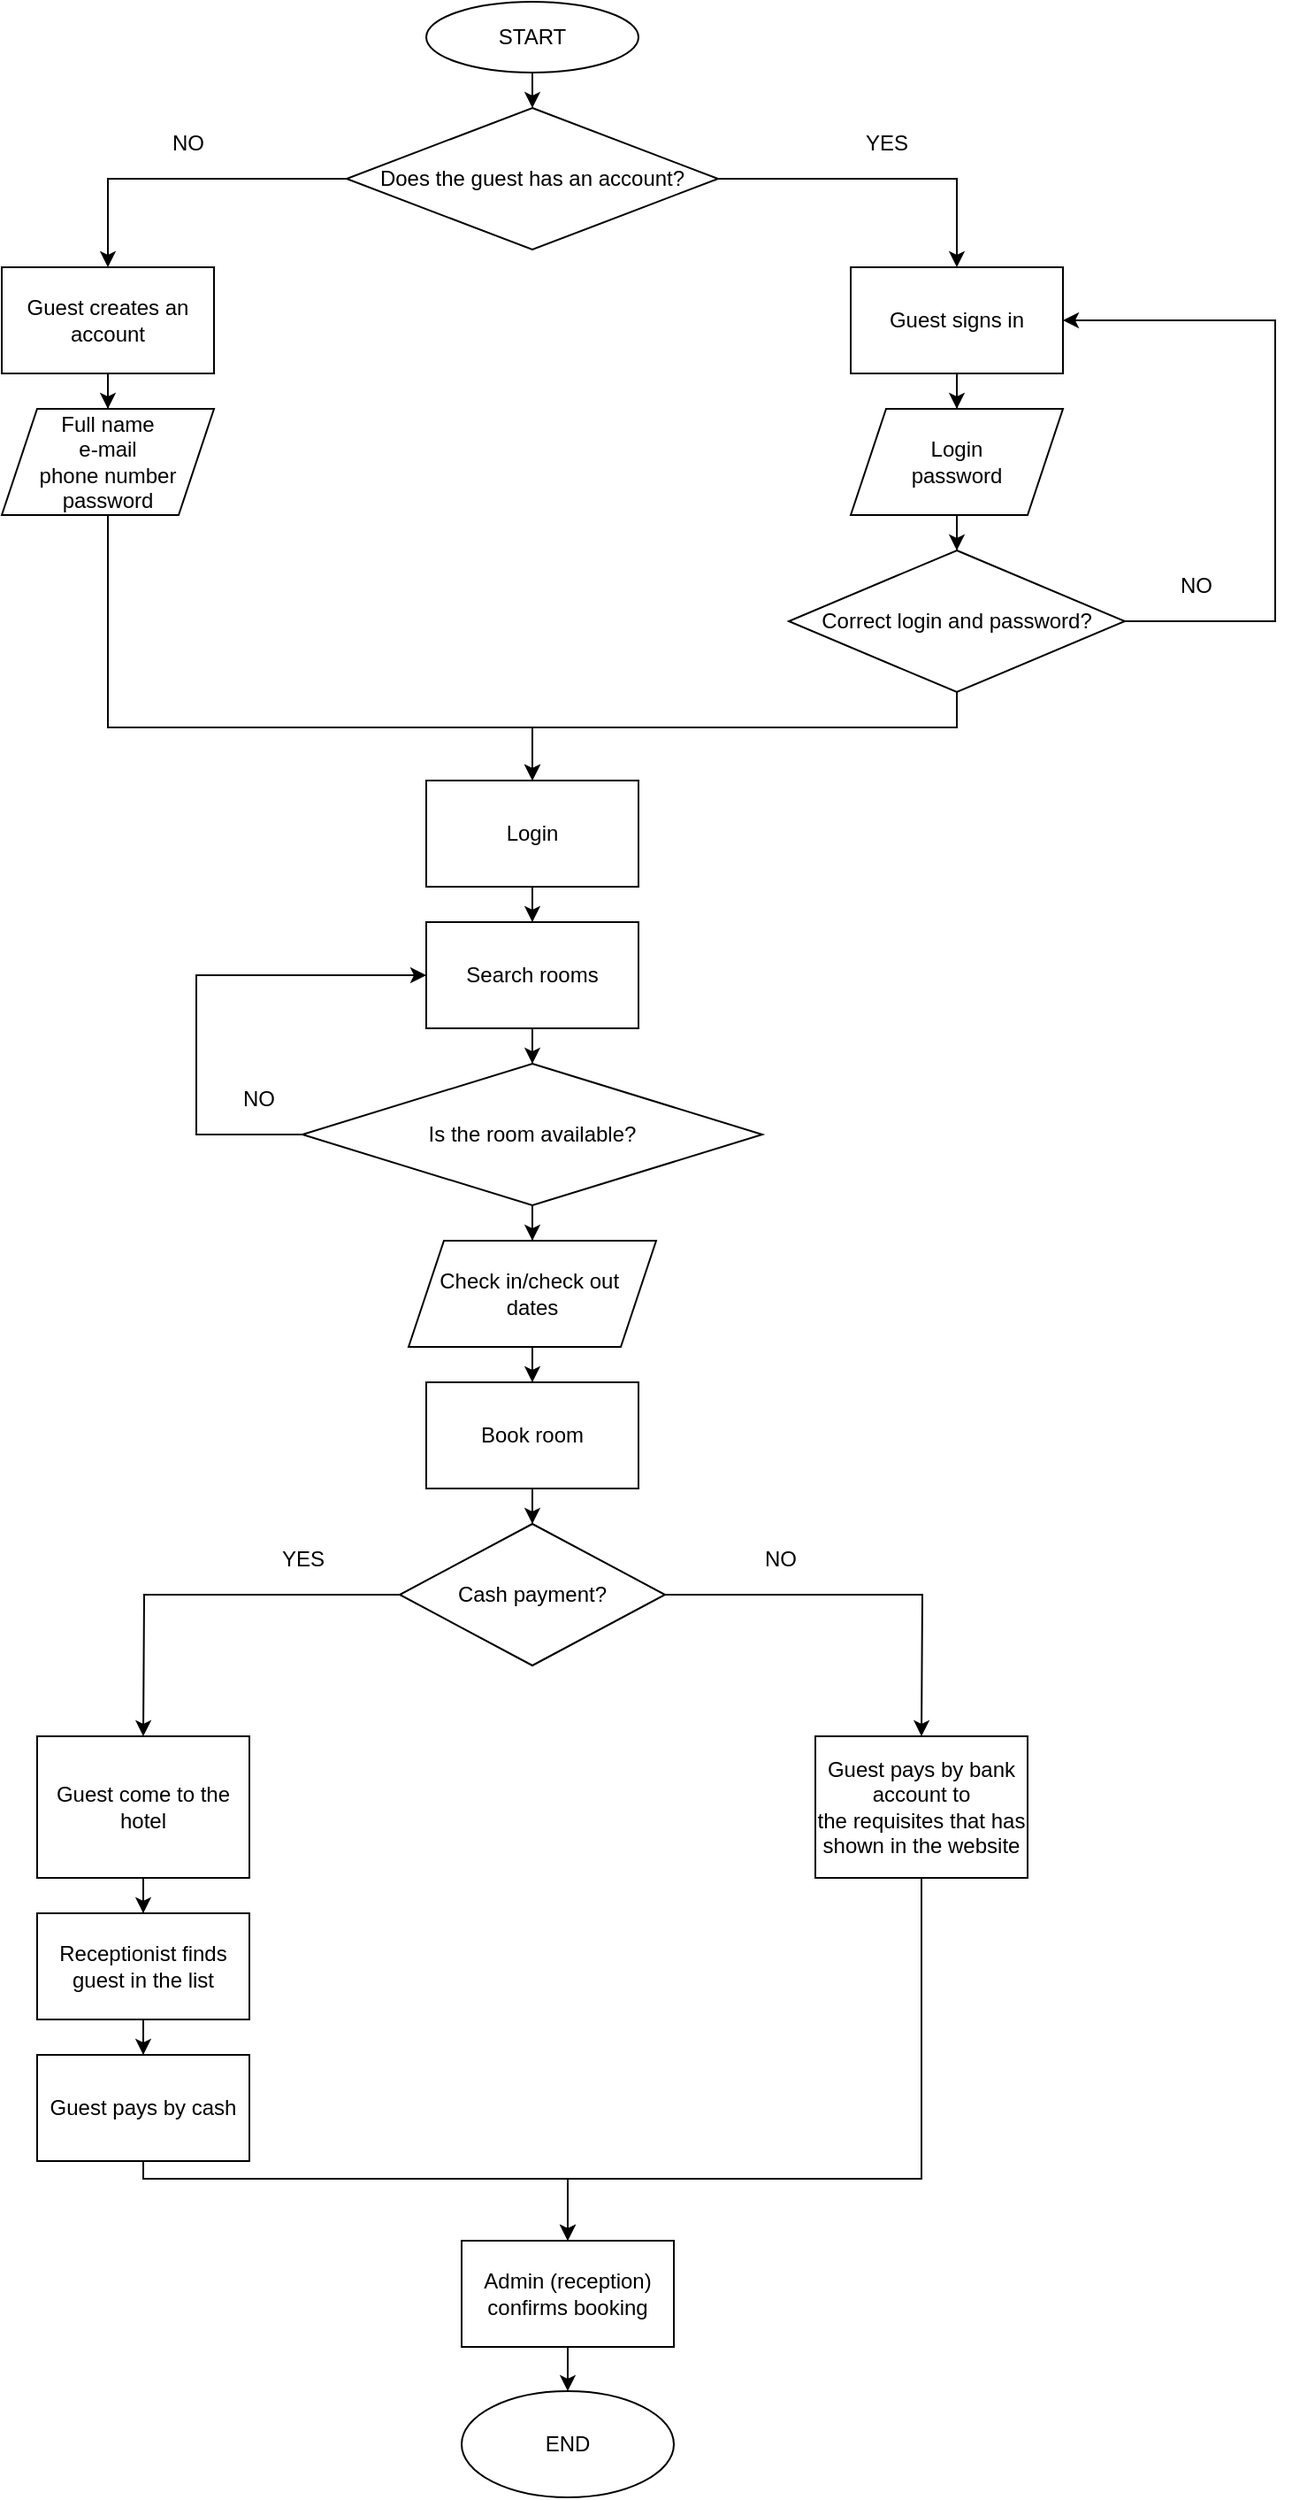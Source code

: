 <mxfile version="17.1.3" type="github">
  <diagram name="Page-1" id="edf60f1a-56cd-e834-aa8a-f176f3a09ee4">
    <mxGraphModel dx="1483" dy="781" grid="1" gridSize="10" guides="1" tooltips="1" connect="1" arrows="1" fold="1" page="1" pageScale="1" pageWidth="1100" pageHeight="850" background="none" math="0" shadow="0">
      <root>
        <mxCell id="0" />
        <mxCell id="1" parent="0" />
        <mxCell id="oRRYTDGzjBKv7AgCxOXw-3" value="" style="edgeStyle=orthogonalEdgeStyle;rounded=0;orthogonalLoop=1;jettySize=auto;html=1;" edge="1" parent="1" source="oRRYTDGzjBKv7AgCxOXw-1">
          <mxGeometry relative="1" as="geometry">
            <mxPoint x="540.1" y="70" as="targetPoint" />
          </mxGeometry>
        </mxCell>
        <mxCell id="oRRYTDGzjBKv7AgCxOXw-1" value="START" style="ellipse;whiteSpace=wrap;html=1;" vertex="1" parent="1">
          <mxGeometry x="480" y="10" width="120" height="40" as="geometry" />
        </mxCell>
        <mxCell id="oRRYTDGzjBKv7AgCxOXw-8" style="edgeStyle=orthogonalEdgeStyle;rounded=0;orthogonalLoop=1;jettySize=auto;html=1;exitX=1;exitY=0.5;exitDx=0;exitDy=0;entryX=0.5;entryY=0;entryDx=0;entryDy=0;" edge="1" parent="1" source="oRRYTDGzjBKv7AgCxOXw-5" target="oRRYTDGzjBKv7AgCxOXw-6">
          <mxGeometry relative="1" as="geometry" />
        </mxCell>
        <mxCell id="oRRYTDGzjBKv7AgCxOXw-9" style="edgeStyle=orthogonalEdgeStyle;rounded=0;orthogonalLoop=1;jettySize=auto;html=1;entryX=0.5;entryY=0;entryDx=0;entryDy=0;" edge="1" parent="1" source="oRRYTDGzjBKv7AgCxOXw-5" target="oRRYTDGzjBKv7AgCxOXw-7">
          <mxGeometry relative="1" as="geometry" />
        </mxCell>
        <mxCell id="oRRYTDGzjBKv7AgCxOXw-5" value="Does the guest has an account?" style="rhombus;whiteSpace=wrap;html=1;" vertex="1" parent="1">
          <mxGeometry x="435" y="70" width="210" height="80" as="geometry" />
        </mxCell>
        <mxCell id="oRRYTDGzjBKv7AgCxOXw-15" value="" style="edgeStyle=orthogonalEdgeStyle;rounded=0;orthogonalLoop=1;jettySize=auto;html=1;" edge="1" parent="1" source="oRRYTDGzjBKv7AgCxOXw-6" target="oRRYTDGzjBKv7AgCxOXw-14">
          <mxGeometry relative="1" as="geometry" />
        </mxCell>
        <mxCell id="oRRYTDGzjBKv7AgCxOXw-6" value="Guest signs in" style="rounded=0;whiteSpace=wrap;html=1;" vertex="1" parent="1">
          <mxGeometry x="720" y="160" width="120" height="60" as="geometry" />
        </mxCell>
        <mxCell id="oRRYTDGzjBKv7AgCxOXw-13" value="" style="edgeStyle=orthogonalEdgeStyle;rounded=0;orthogonalLoop=1;jettySize=auto;html=1;" edge="1" parent="1" source="oRRYTDGzjBKv7AgCxOXw-7" target="oRRYTDGzjBKv7AgCxOXw-12">
          <mxGeometry relative="1" as="geometry" />
        </mxCell>
        <mxCell id="oRRYTDGzjBKv7AgCxOXw-7" value="Guest creates an account" style="rounded=0;whiteSpace=wrap;html=1;" vertex="1" parent="1">
          <mxGeometry x="240" y="160" width="120" height="60" as="geometry" />
        </mxCell>
        <mxCell id="oRRYTDGzjBKv7AgCxOXw-10" value="YES" style="text;html=1;align=center;verticalAlign=middle;resizable=0;points=[];autosize=1;strokeColor=none;fillColor=none;" vertex="1" parent="1">
          <mxGeometry x="720" y="80" width="40" height="20" as="geometry" />
        </mxCell>
        <mxCell id="oRRYTDGzjBKv7AgCxOXw-11" value="NO" style="text;html=1;align=center;verticalAlign=middle;resizable=0;points=[];autosize=1;strokeColor=none;fillColor=none;" vertex="1" parent="1">
          <mxGeometry x="330" y="80" width="30" height="20" as="geometry" />
        </mxCell>
        <mxCell id="oRRYTDGzjBKv7AgCxOXw-22" style="edgeStyle=orthogonalEdgeStyle;rounded=0;orthogonalLoop=1;jettySize=auto;html=1;exitX=0.5;exitY=1;exitDx=0;exitDy=0;entryX=0.5;entryY=0;entryDx=0;entryDy=0;" edge="1" parent="1" source="oRRYTDGzjBKv7AgCxOXw-12" target="oRRYTDGzjBKv7AgCxOXw-20">
          <mxGeometry relative="1" as="geometry">
            <Array as="points">
              <mxPoint x="300" y="420" />
              <mxPoint x="540" y="420" />
            </Array>
          </mxGeometry>
        </mxCell>
        <mxCell id="oRRYTDGzjBKv7AgCxOXw-12" value="Full name&lt;br&gt;e-mail&lt;br&gt;phone number&lt;br&gt;password" style="shape=parallelogram;perimeter=parallelogramPerimeter;whiteSpace=wrap;html=1;fixedSize=1;rounded=0;" vertex="1" parent="1">
          <mxGeometry x="240" y="240" width="120" height="60" as="geometry" />
        </mxCell>
        <mxCell id="oRRYTDGzjBKv7AgCxOXw-17" value="" style="edgeStyle=orthogonalEdgeStyle;rounded=0;orthogonalLoop=1;jettySize=auto;html=1;" edge="1" parent="1" source="oRRYTDGzjBKv7AgCxOXw-14" target="oRRYTDGzjBKv7AgCxOXw-16">
          <mxGeometry relative="1" as="geometry" />
        </mxCell>
        <mxCell id="oRRYTDGzjBKv7AgCxOXw-14" value="Login&lt;br&gt;password" style="shape=parallelogram;perimeter=parallelogramPerimeter;whiteSpace=wrap;html=1;fixedSize=1;rounded=0;" vertex="1" parent="1">
          <mxGeometry x="720" y="240" width="120" height="60" as="geometry" />
        </mxCell>
        <mxCell id="oRRYTDGzjBKv7AgCxOXw-18" style="edgeStyle=orthogonalEdgeStyle;rounded=0;orthogonalLoop=1;jettySize=auto;html=1;exitX=1;exitY=0.5;exitDx=0;exitDy=0;entryX=1;entryY=0.5;entryDx=0;entryDy=0;" edge="1" parent="1" source="oRRYTDGzjBKv7AgCxOXw-16" target="oRRYTDGzjBKv7AgCxOXw-6">
          <mxGeometry relative="1" as="geometry">
            <Array as="points">
              <mxPoint x="960" y="360" />
              <mxPoint x="960" y="190" />
            </Array>
          </mxGeometry>
        </mxCell>
        <mxCell id="oRRYTDGzjBKv7AgCxOXw-23" style="edgeStyle=orthogonalEdgeStyle;rounded=0;orthogonalLoop=1;jettySize=auto;html=1;entryX=0.5;entryY=0;entryDx=0;entryDy=0;" edge="1" parent="1" source="oRRYTDGzjBKv7AgCxOXw-16" target="oRRYTDGzjBKv7AgCxOXw-20">
          <mxGeometry relative="1" as="geometry">
            <Array as="points">
              <mxPoint x="780" y="420" />
              <mxPoint x="540" y="420" />
            </Array>
          </mxGeometry>
        </mxCell>
        <mxCell id="oRRYTDGzjBKv7AgCxOXw-16" value="Correct login and password?" style="rhombus;whiteSpace=wrap;html=1;rounded=0;" vertex="1" parent="1">
          <mxGeometry x="685" y="320" width="190" height="80" as="geometry" />
        </mxCell>
        <mxCell id="oRRYTDGzjBKv7AgCxOXw-19" value="NO" style="text;html=1;align=center;verticalAlign=middle;resizable=0;points=[];autosize=1;strokeColor=none;fillColor=none;" vertex="1" parent="1">
          <mxGeometry x="900" y="330" width="30" height="20" as="geometry" />
        </mxCell>
        <mxCell id="oRRYTDGzjBKv7AgCxOXw-25" style="edgeStyle=orthogonalEdgeStyle;rounded=0;orthogonalLoop=1;jettySize=auto;html=1;entryX=0.5;entryY=0;entryDx=0;entryDy=0;" edge="1" parent="1" source="oRRYTDGzjBKv7AgCxOXw-20" target="oRRYTDGzjBKv7AgCxOXw-24">
          <mxGeometry relative="1" as="geometry" />
        </mxCell>
        <mxCell id="oRRYTDGzjBKv7AgCxOXw-20" value="Login" style="whiteSpace=wrap;html=1;rounded=0;" vertex="1" parent="1">
          <mxGeometry x="480" y="450" width="120" height="60" as="geometry" />
        </mxCell>
        <mxCell id="oRRYTDGzjBKv7AgCxOXw-28" value="" style="edgeStyle=orthogonalEdgeStyle;rounded=0;orthogonalLoop=1;jettySize=auto;html=1;" edge="1" parent="1" source="oRRYTDGzjBKv7AgCxOXw-24" target="oRRYTDGzjBKv7AgCxOXw-27">
          <mxGeometry relative="1" as="geometry" />
        </mxCell>
        <mxCell id="oRRYTDGzjBKv7AgCxOXw-24" value="Search rooms" style="rounded=0;whiteSpace=wrap;html=1;" vertex="1" parent="1">
          <mxGeometry x="480" y="530" width="120" height="60" as="geometry" />
        </mxCell>
        <mxCell id="oRRYTDGzjBKv7AgCxOXw-29" style="edgeStyle=orthogonalEdgeStyle;rounded=0;orthogonalLoop=1;jettySize=auto;html=1;entryX=0;entryY=0.5;entryDx=0;entryDy=0;" edge="1" parent="1" source="oRRYTDGzjBKv7AgCxOXw-27" target="oRRYTDGzjBKv7AgCxOXw-24">
          <mxGeometry relative="1" as="geometry">
            <Array as="points">
              <mxPoint x="350" y="650" />
              <mxPoint x="350" y="560" />
            </Array>
          </mxGeometry>
        </mxCell>
        <mxCell id="oRRYTDGzjBKv7AgCxOXw-34" value="" style="edgeStyle=orthogonalEdgeStyle;rounded=0;orthogonalLoop=1;jettySize=auto;html=1;" edge="1" parent="1" source="oRRYTDGzjBKv7AgCxOXw-27" target="oRRYTDGzjBKv7AgCxOXw-33">
          <mxGeometry relative="1" as="geometry" />
        </mxCell>
        <mxCell id="oRRYTDGzjBKv7AgCxOXw-27" value="Is the room available?" style="rhombus;whiteSpace=wrap;html=1;rounded=0;" vertex="1" parent="1">
          <mxGeometry x="410" y="610" width="260" height="80" as="geometry" />
        </mxCell>
        <mxCell id="oRRYTDGzjBKv7AgCxOXw-30" value="NO" style="text;html=1;align=center;verticalAlign=middle;resizable=0;points=[];autosize=1;strokeColor=none;fillColor=none;" vertex="1" parent="1">
          <mxGeometry x="370" y="620" width="30" height="20" as="geometry" />
        </mxCell>
        <mxCell id="oRRYTDGzjBKv7AgCxOXw-36" value="" style="edgeStyle=orthogonalEdgeStyle;rounded=0;orthogonalLoop=1;jettySize=auto;html=1;" edge="1" parent="1" source="oRRYTDGzjBKv7AgCxOXw-33" target="oRRYTDGzjBKv7AgCxOXw-35">
          <mxGeometry relative="1" as="geometry" />
        </mxCell>
        <mxCell id="oRRYTDGzjBKv7AgCxOXw-33" value="&lt;span&gt;Check in/check out&amp;nbsp;&lt;/span&gt;&lt;br&gt;&lt;span&gt;dates&lt;/span&gt;" style="shape=parallelogram;perimeter=parallelogramPerimeter;whiteSpace=wrap;html=1;fixedSize=1;rounded=0;" vertex="1" parent="1">
          <mxGeometry x="470" y="710" width="140" height="60" as="geometry" />
        </mxCell>
        <mxCell id="oRRYTDGzjBKv7AgCxOXw-43" value="" style="edgeStyle=orthogonalEdgeStyle;rounded=0;orthogonalLoop=1;jettySize=auto;html=1;" edge="1" parent="1" source="oRRYTDGzjBKv7AgCxOXw-35" target="oRRYTDGzjBKv7AgCxOXw-42">
          <mxGeometry relative="1" as="geometry" />
        </mxCell>
        <mxCell id="oRRYTDGzjBKv7AgCxOXw-35" value="Book room" style="whiteSpace=wrap;html=1;rounded=0;" vertex="1" parent="1">
          <mxGeometry x="480" y="790" width="120" height="60" as="geometry" />
        </mxCell>
        <mxCell id="oRRYTDGzjBKv7AgCxOXw-44" style="edgeStyle=orthogonalEdgeStyle;rounded=0;orthogonalLoop=1;jettySize=auto;html=1;" edge="1" parent="1" source="oRRYTDGzjBKv7AgCxOXw-42">
          <mxGeometry relative="1" as="geometry">
            <mxPoint x="760" y="990" as="targetPoint" />
          </mxGeometry>
        </mxCell>
        <mxCell id="oRRYTDGzjBKv7AgCxOXw-45" style="edgeStyle=orthogonalEdgeStyle;rounded=0;orthogonalLoop=1;jettySize=auto;html=1;exitX=0;exitY=0.5;exitDx=0;exitDy=0;" edge="1" parent="1" source="oRRYTDGzjBKv7AgCxOXw-42">
          <mxGeometry relative="1" as="geometry">
            <mxPoint x="320" y="990" as="targetPoint" />
          </mxGeometry>
        </mxCell>
        <mxCell id="oRRYTDGzjBKv7AgCxOXw-42" value="Cash payment?" style="rhombus;whiteSpace=wrap;html=1;rounded=0;" vertex="1" parent="1">
          <mxGeometry x="465" y="870" width="150" height="80" as="geometry" />
        </mxCell>
        <mxCell id="oRRYTDGzjBKv7AgCxOXw-49" value="" style="edgeStyle=orthogonalEdgeStyle;rounded=0;orthogonalLoop=1;jettySize=auto;html=1;" edge="1" parent="1" source="oRRYTDGzjBKv7AgCxOXw-46" target="oRRYTDGzjBKv7AgCxOXw-48">
          <mxGeometry relative="1" as="geometry" />
        </mxCell>
        <mxCell id="oRRYTDGzjBKv7AgCxOXw-46" value="Guest come to the hotel" style="rounded=0;whiteSpace=wrap;html=1;" vertex="1" parent="1">
          <mxGeometry x="260" y="990" width="120" height="80" as="geometry" />
        </mxCell>
        <mxCell id="oRRYTDGzjBKv7AgCxOXw-55" style="edgeStyle=orthogonalEdgeStyle;rounded=0;orthogonalLoop=1;jettySize=auto;html=1;entryX=0.5;entryY=0;entryDx=0;entryDy=0;" edge="1" parent="1" source="oRRYTDGzjBKv7AgCxOXw-47" target="oRRYTDGzjBKv7AgCxOXw-54">
          <mxGeometry relative="1" as="geometry">
            <mxPoint x="560" y="1270" as="targetPoint" />
            <Array as="points">
              <mxPoint x="760" y="1240" />
              <mxPoint x="560" y="1240" />
            </Array>
          </mxGeometry>
        </mxCell>
        <mxCell id="oRRYTDGzjBKv7AgCxOXw-47" value="Guest pays by bank account to the&amp;nbsp;requisites that has shown in the website" style="rounded=0;whiteSpace=wrap;html=1;" vertex="1" parent="1">
          <mxGeometry x="700" y="990" width="120" height="80" as="geometry" />
        </mxCell>
        <mxCell id="oRRYTDGzjBKv7AgCxOXw-51" value="" style="edgeStyle=orthogonalEdgeStyle;rounded=0;orthogonalLoop=1;jettySize=auto;html=1;" edge="1" parent="1" source="oRRYTDGzjBKv7AgCxOXw-48" target="oRRYTDGzjBKv7AgCxOXw-50">
          <mxGeometry relative="1" as="geometry" />
        </mxCell>
        <mxCell id="oRRYTDGzjBKv7AgCxOXw-48" value="Receptionist finds guest in the list" style="whiteSpace=wrap;html=1;rounded=0;" vertex="1" parent="1">
          <mxGeometry x="260" y="1090" width="120" height="60" as="geometry" />
        </mxCell>
        <mxCell id="oRRYTDGzjBKv7AgCxOXw-57" style="edgeStyle=orthogonalEdgeStyle;rounded=0;orthogonalLoop=1;jettySize=auto;html=1;entryX=0.5;entryY=0;entryDx=0;entryDy=0;" edge="1" parent="1" source="oRRYTDGzjBKv7AgCxOXw-50" target="oRRYTDGzjBKv7AgCxOXw-54">
          <mxGeometry relative="1" as="geometry">
            <Array as="points">
              <mxPoint x="320" y="1240" />
              <mxPoint x="560" y="1240" />
            </Array>
          </mxGeometry>
        </mxCell>
        <mxCell id="oRRYTDGzjBKv7AgCxOXw-50" value="Guest pays by cash" style="whiteSpace=wrap;html=1;rounded=0;" vertex="1" parent="1">
          <mxGeometry x="260" y="1170" width="120" height="60" as="geometry" />
        </mxCell>
        <mxCell id="oRRYTDGzjBKv7AgCxOXw-52" value="NO" style="text;html=1;align=center;verticalAlign=middle;resizable=0;points=[];autosize=1;strokeColor=none;fillColor=none;" vertex="1" parent="1">
          <mxGeometry x="665" y="880" width="30" height="20" as="geometry" />
        </mxCell>
        <mxCell id="oRRYTDGzjBKv7AgCxOXw-53" value="YES" style="text;html=1;align=center;verticalAlign=middle;resizable=0;points=[];autosize=1;strokeColor=none;fillColor=none;" vertex="1" parent="1">
          <mxGeometry x="390" y="880" width="40" height="20" as="geometry" />
        </mxCell>
        <mxCell id="oRRYTDGzjBKv7AgCxOXw-60" style="edgeStyle=orthogonalEdgeStyle;rounded=0;orthogonalLoop=1;jettySize=auto;html=1;entryX=0.5;entryY=0;entryDx=0;entryDy=0;" edge="1" parent="1" source="oRRYTDGzjBKv7AgCxOXw-54" target="oRRYTDGzjBKv7AgCxOXw-59">
          <mxGeometry relative="1" as="geometry" />
        </mxCell>
        <mxCell id="oRRYTDGzjBKv7AgCxOXw-54" value="Admin (reception) confirms booking" style="rounded=0;whiteSpace=wrap;html=1;" vertex="1" parent="1">
          <mxGeometry x="500" y="1275" width="120" height="60" as="geometry" />
        </mxCell>
        <mxCell id="oRRYTDGzjBKv7AgCxOXw-59" value="END" style="ellipse;whiteSpace=wrap;html=1;" vertex="1" parent="1">
          <mxGeometry x="500" y="1360" width="120" height="60" as="geometry" />
        </mxCell>
      </root>
    </mxGraphModel>
  </diagram>
</mxfile>
